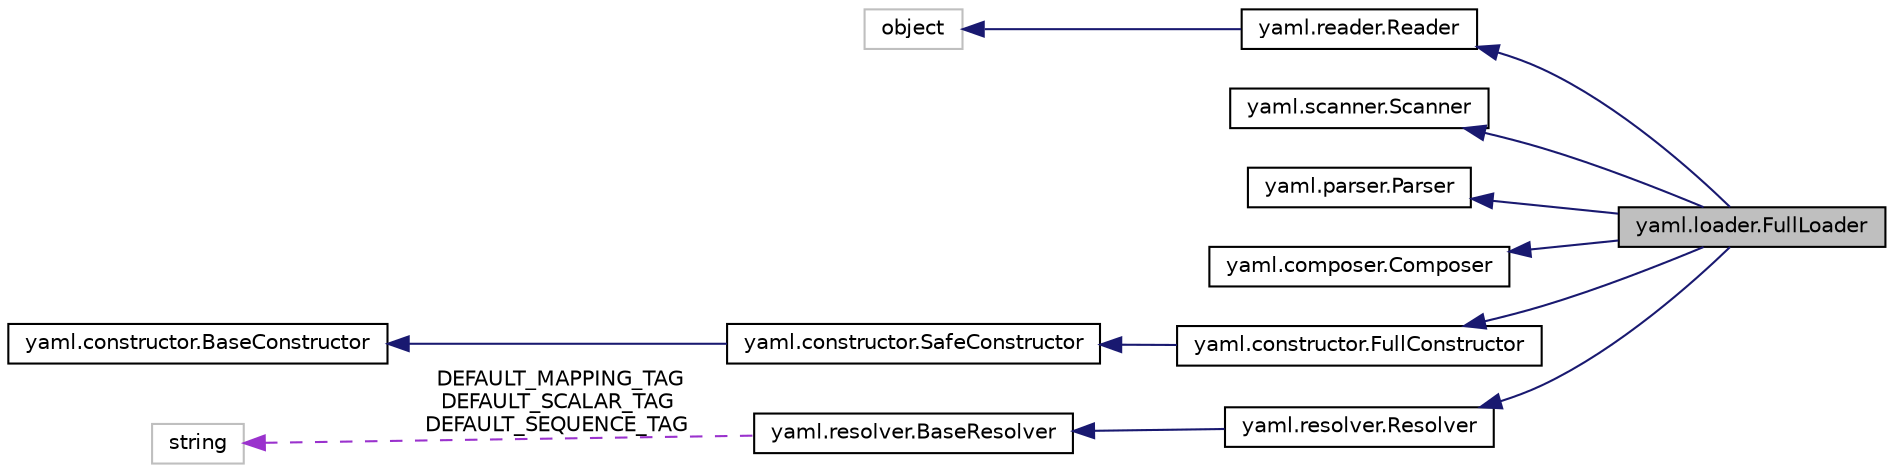 digraph "yaml.loader.FullLoader"
{
 // LATEX_PDF_SIZE
  edge [fontname="Helvetica",fontsize="10",labelfontname="Helvetica",labelfontsize="10"];
  node [fontname="Helvetica",fontsize="10",shape=record];
  rankdir="LR";
  Node1 [label="yaml.loader.FullLoader",height=0.2,width=0.4,color="black", fillcolor="grey75", style="filled", fontcolor="black",tooltip=" "];
  Node2 -> Node1 [dir="back",color="midnightblue",fontsize="10",style="solid"];
  Node2 [label="yaml.reader.Reader",height=0.2,width=0.4,color="black", fillcolor="white", style="filled",URL="$classyaml_1_1reader_1_1Reader.html",tooltip=" "];
  Node3 -> Node2 [dir="back",color="midnightblue",fontsize="10",style="solid"];
  Node3 [label="object",height=0.2,width=0.4,color="grey75", fillcolor="white", style="filled",tooltip=" "];
  Node4 -> Node1 [dir="back",color="midnightblue",fontsize="10",style="solid"];
  Node4 [label="yaml.scanner.Scanner",height=0.2,width=0.4,color="black", fillcolor="white", style="filled",URL="$classyaml_1_1scanner_1_1Scanner.html",tooltip=" "];
  Node5 -> Node1 [dir="back",color="midnightblue",fontsize="10",style="solid"];
  Node5 [label="yaml.parser.Parser",height=0.2,width=0.4,color="black", fillcolor="white", style="filled",URL="$classyaml_1_1parser_1_1Parser.html",tooltip=" "];
  Node6 -> Node1 [dir="back",color="midnightblue",fontsize="10",style="solid"];
  Node6 [label="yaml.composer.Composer",height=0.2,width=0.4,color="black", fillcolor="white", style="filled",URL="$classyaml_1_1composer_1_1Composer.html",tooltip=" "];
  Node7 -> Node1 [dir="back",color="midnightblue",fontsize="10",style="solid"];
  Node7 [label="yaml.constructor.FullConstructor",height=0.2,width=0.4,color="black", fillcolor="white", style="filled",URL="$classyaml_1_1constructor_1_1FullConstructor.html",tooltip=" "];
  Node8 -> Node7 [dir="back",color="midnightblue",fontsize="10",style="solid"];
  Node8 [label="yaml.constructor.SafeConstructor",height=0.2,width=0.4,color="black", fillcolor="white", style="filled",URL="$classyaml_1_1constructor_1_1SafeConstructor.html",tooltip=" "];
  Node9 -> Node8 [dir="back",color="midnightblue",fontsize="10",style="solid"];
  Node9 [label="yaml.constructor.BaseConstructor",height=0.2,width=0.4,color="black", fillcolor="white", style="filled",URL="$classyaml_1_1constructor_1_1BaseConstructor.html",tooltip=" "];
  Node10 -> Node1 [dir="back",color="midnightblue",fontsize="10",style="solid"];
  Node10 [label="yaml.resolver.Resolver",height=0.2,width=0.4,color="black", fillcolor="white", style="filled",URL="$classyaml_1_1resolver_1_1Resolver.html",tooltip=" "];
  Node11 -> Node10 [dir="back",color="midnightblue",fontsize="10",style="solid"];
  Node11 [label="yaml.resolver.BaseResolver",height=0.2,width=0.4,color="black", fillcolor="white", style="filled",URL="$classyaml_1_1resolver_1_1BaseResolver.html",tooltip=" "];
  Node12 -> Node11 [dir="back",color="darkorchid3",fontsize="10",style="dashed",label=" DEFAULT_MAPPING_TAG\nDEFAULT_SCALAR_TAG\nDEFAULT_SEQUENCE_TAG" ];
  Node12 [label="string",height=0.2,width=0.4,color="grey75", fillcolor="white", style="filled",tooltip=" "];
}
